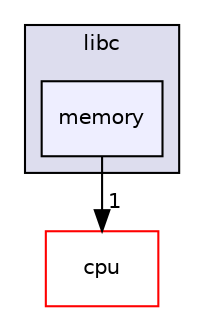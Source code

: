 digraph "memory" {
  compound=true
  node [ fontsize="10", fontname="Helvetica"];
  edge [ labelfontsize="10", labelfontname="Helvetica"];
  subgraph clusterdir_ee3448fa1dc3d93b4fb7d6fba5be0d5c {
    graph [ bgcolor="#ddddee", pencolor="black", label="libc" fontname="Helvetica", fontsize="10", URL="dir_ee3448fa1dc3d93b4fb7d6fba5be0d5c.html"]
  dir_aed84f83a8bc62af42baf70469311367 [shape=box, label="memory", style="filled", fillcolor="#eeeeff", pencolor="black", URL="dir_aed84f83a8bc62af42baf70469311367.html"];
  }
  dir_2c61f424fd391396db977702a2beee9a [shape=box label="cpu" fillcolor="white" style="filled" color="red" URL="dir_2c61f424fd391396db977702a2beee9a.html"];
  dir_aed84f83a8bc62af42baf70469311367->dir_2c61f424fd391396db977702a2beee9a [headlabel="1", labeldistance=1.5 headhref="dir_000012_000007.html"];
}
